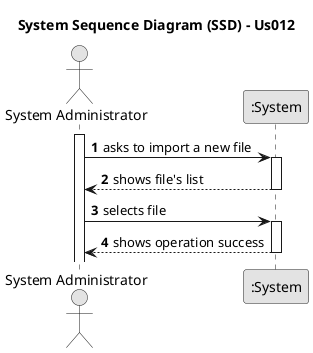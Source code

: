 @startuml
skinparam monochrome true
skinparam packageStyle rectangle
skinparam shadowing false

title System Sequence Diagram (SSD) - Us012

autonumber

actor "System Administrator" as SysAdmin
participant ":System" as System

activate SysAdmin

    SysAdmin -> System : asks to import a new file
    activate System

        System --> SysAdmin : shows file's list
    deactivate System

    SysAdmin -> System : selects file
    activate System

        System --> SysAdmin : shows operation success
    deactivate System


@enduml